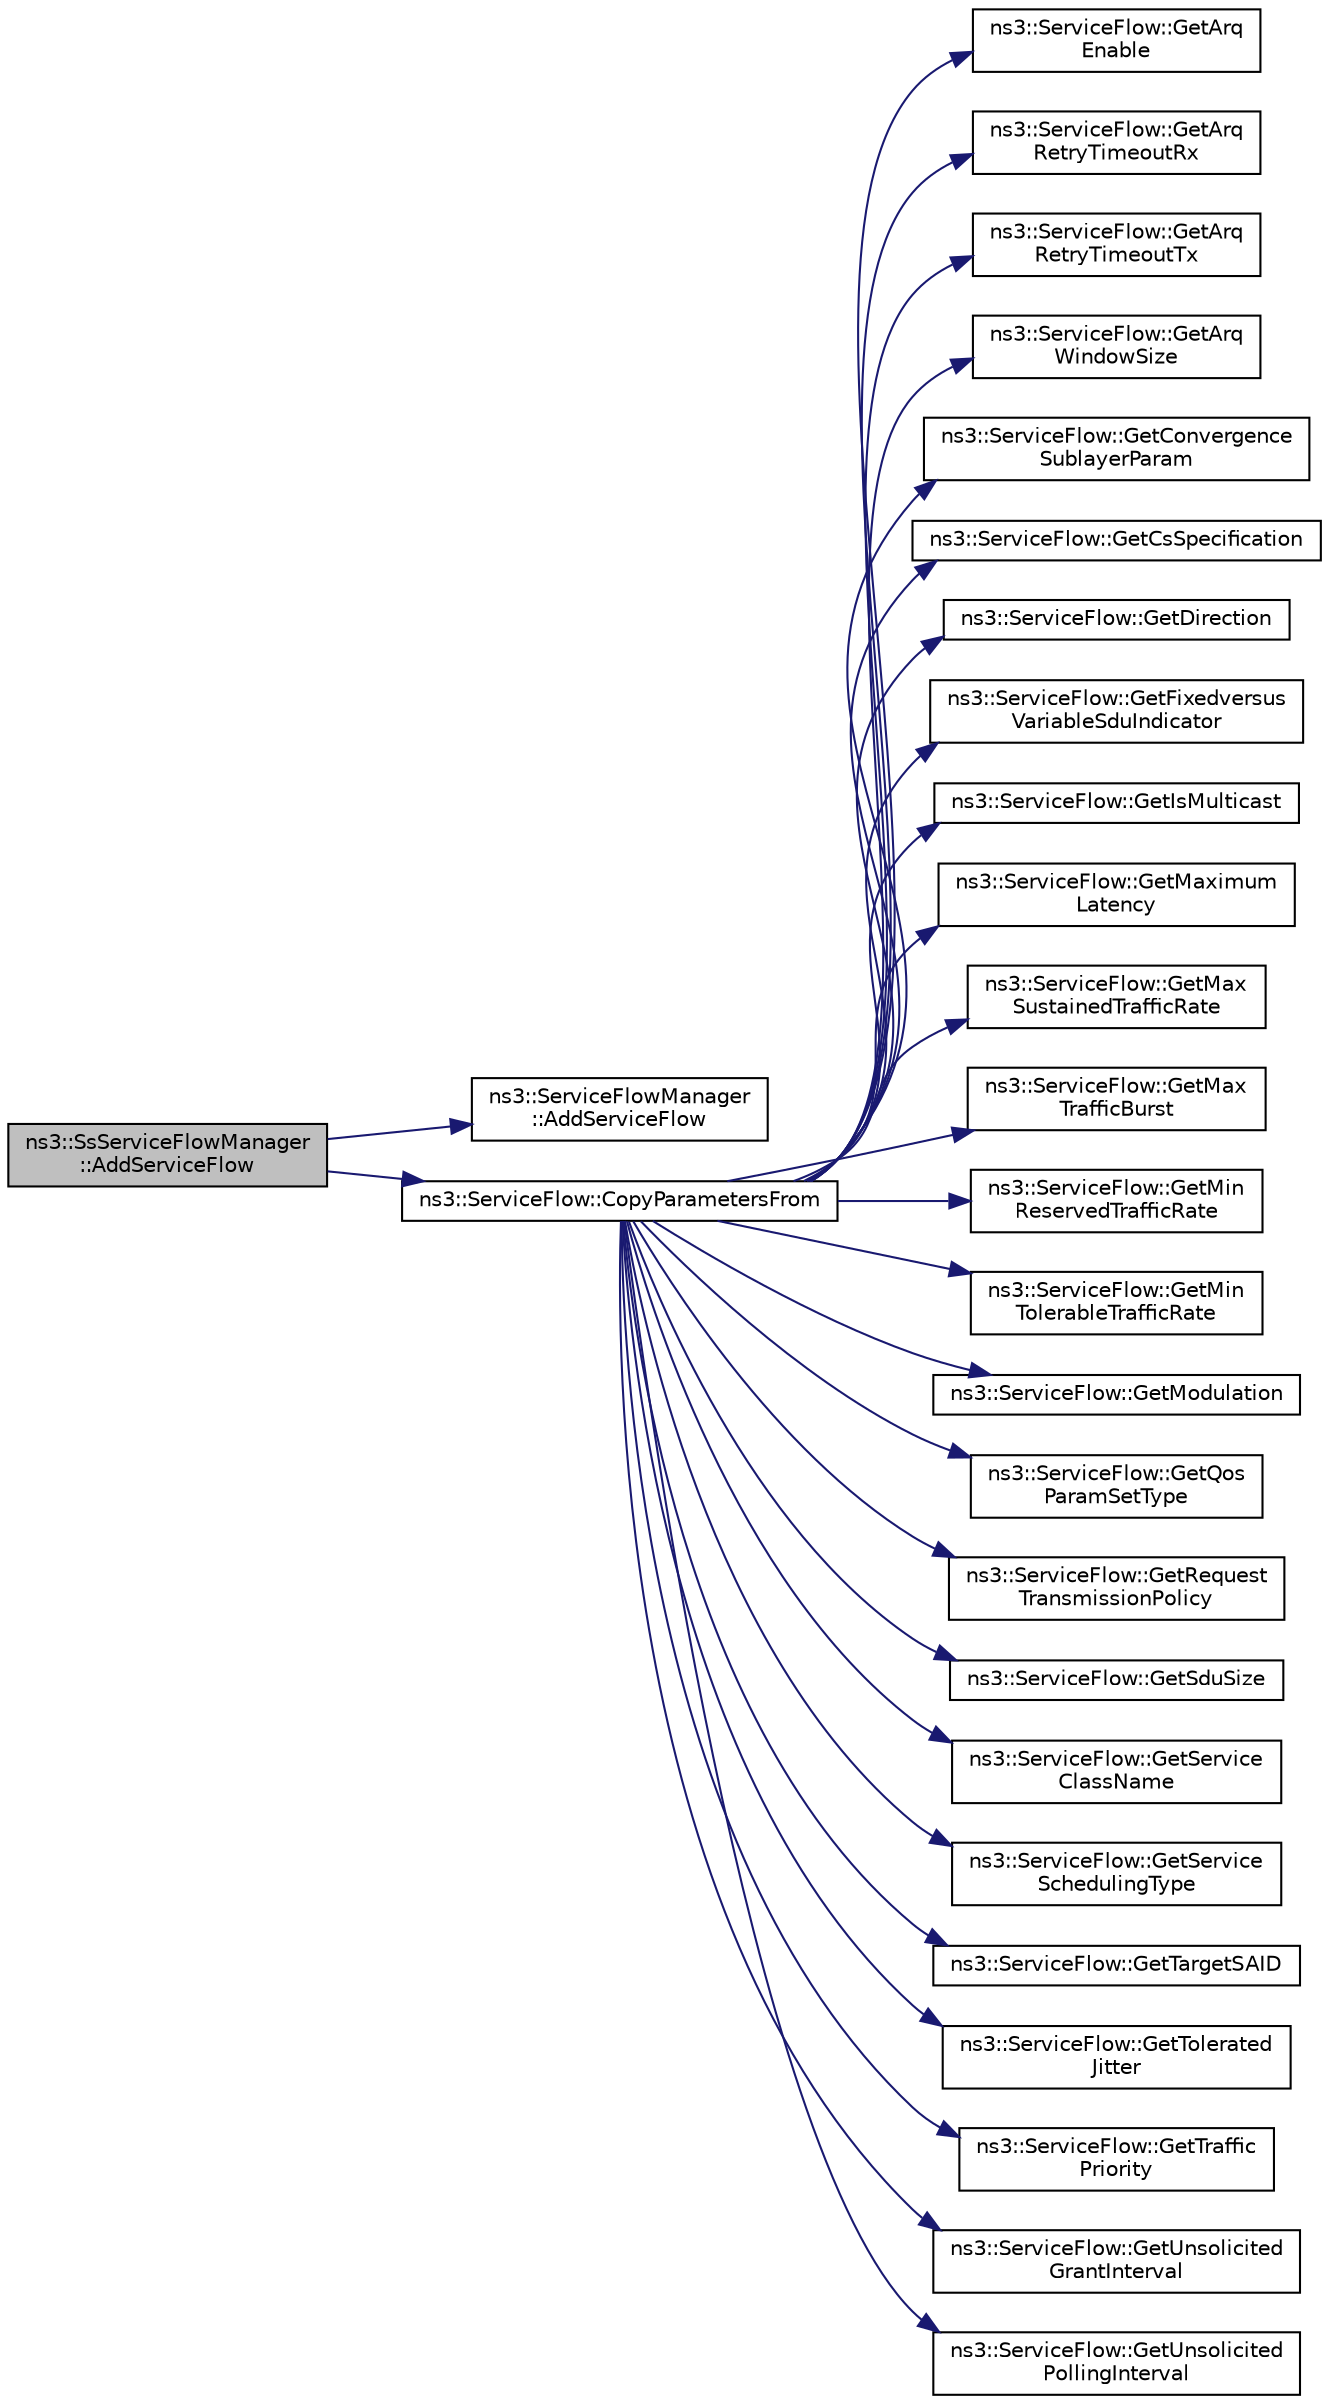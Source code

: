 digraph "ns3::SsServiceFlowManager::AddServiceFlow"
{
 // LATEX_PDF_SIZE
  edge [fontname="Helvetica",fontsize="10",labelfontname="Helvetica",labelfontsize="10"];
  node [fontname="Helvetica",fontsize="10",shape=record];
  rankdir="LR";
  Node1 [label="ns3::SsServiceFlowManager\l::AddServiceFlow",height=0.2,width=0.4,color="black", fillcolor="grey75", style="filled", fontcolor="black",tooltip="add a service flow to the list"];
  Node1 -> Node2 [color="midnightblue",fontsize="10",style="solid",fontname="Helvetica"];
  Node2 [label="ns3::ServiceFlowManager\l::AddServiceFlow",height=0.2,width=0.4,color="black", fillcolor="white", style="filled",URL="$classns3_1_1_service_flow_manager.html#a0a891935b94be6fcd17690801271c38d",tooltip="Add service flow function."];
  Node1 -> Node3 [color="midnightblue",fontsize="10",style="solid",fontname="Helvetica"];
  Node3 [label="ns3::ServiceFlow::CopyParametersFrom",height=0.2,width=0.4,color="black", fillcolor="white", style="filled",URL="$classns3_1_1_service_flow.html#aae60e9fc7ea6b727946980e1ad376da7",tooltip="Copy parameters from another service flow."];
  Node3 -> Node4 [color="midnightblue",fontsize="10",style="solid",fontname="Helvetica"];
  Node4 [label="ns3::ServiceFlow::GetArq\lEnable",height=0.2,width=0.4,color="black", fillcolor="white", style="filled",URL="$classns3_1_1_service_flow.html#a33a0295331c531a9dab60aea7c81d4ba",tooltip="Get ARQ enable."];
  Node3 -> Node5 [color="midnightblue",fontsize="10",style="solid",fontname="Helvetica"];
  Node5 [label="ns3::ServiceFlow::GetArq\lRetryTimeoutRx",height=0.2,width=0.4,color="black", fillcolor="white", style="filled",URL="$classns3_1_1_service_flow.html#a405698d51eecfff8f3f529516291a7c4",tooltip="Get ARQ retry timeout receive."];
  Node3 -> Node6 [color="midnightblue",fontsize="10",style="solid",fontname="Helvetica"];
  Node6 [label="ns3::ServiceFlow::GetArq\lRetryTimeoutTx",height=0.2,width=0.4,color="black", fillcolor="white", style="filled",URL="$classns3_1_1_service_flow.html#a263b0c707b739a0ec1ca07ffee90cd37",tooltip="Get ARQ retry timeout transmit."];
  Node3 -> Node7 [color="midnightblue",fontsize="10",style="solid",fontname="Helvetica"];
  Node7 [label="ns3::ServiceFlow::GetArq\lWindowSize",height=0.2,width=0.4,color="black", fillcolor="white", style="filled",URL="$classns3_1_1_service_flow.html#ac71b4443374d42965cfe5428e8022d49",tooltip="Get ARQ retry timeout transmit."];
  Node3 -> Node8 [color="midnightblue",fontsize="10",style="solid",fontname="Helvetica"];
  Node8 [label="ns3::ServiceFlow::GetConvergence\lSublayerParam",height=0.2,width=0.4,color="black", fillcolor="white", style="filled",URL="$classns3_1_1_service_flow.html#abe1a64947ee1a3284902579b0051dd6d",tooltip="Get convergence sublayer."];
  Node3 -> Node9 [color="midnightblue",fontsize="10",style="solid",fontname="Helvetica"];
  Node9 [label="ns3::ServiceFlow::GetCsSpecification",height=0.2,width=0.4,color="black", fillcolor="white", style="filled",URL="$classns3_1_1_service_flow.html#ad14e20edb6a04f1a09f84e227b3ba788",tooltip="Get CS specification."];
  Node3 -> Node10 [color="midnightblue",fontsize="10",style="solid",fontname="Helvetica"];
  Node10 [label="ns3::ServiceFlow::GetDirection",height=0.2,width=0.4,color="black", fillcolor="white", style="filled",URL="$classns3_1_1_service_flow.html#a61db0b7deb382b8d30e8634a59c0fe73",tooltip="Get direction."];
  Node3 -> Node11 [color="midnightblue",fontsize="10",style="solid",fontname="Helvetica"];
  Node11 [label="ns3::ServiceFlow::GetFixedversus\lVariableSduIndicator",height=0.2,width=0.4,color="black", fillcolor="white", style="filled",URL="$classns3_1_1_service_flow.html#a4dab81394c8ae9251f517ba711539389",tooltip="Get fixed versus varaiable SDU indicator."];
  Node3 -> Node12 [color="midnightblue",fontsize="10",style="solid",fontname="Helvetica"];
  Node12 [label="ns3::ServiceFlow::GetIsMulticast",height=0.2,width=0.4,color="black", fillcolor="white", style="filled",URL="$classns3_1_1_service_flow.html#acb6c21533e89b2a28e9684ef9b26dae0",tooltip="Get is multicast."];
  Node3 -> Node13 [color="midnightblue",fontsize="10",style="solid",fontname="Helvetica"];
  Node13 [label="ns3::ServiceFlow::GetMaximum\lLatency",height=0.2,width=0.4,color="black", fillcolor="white", style="filled",URL="$classns3_1_1_service_flow.html#abf37542995a8da2bbd2ea8bc56e06a59",tooltip="Get maximum latency."];
  Node3 -> Node14 [color="midnightblue",fontsize="10",style="solid",fontname="Helvetica"];
  Node14 [label="ns3::ServiceFlow::GetMax\lSustainedTrafficRate",height=0.2,width=0.4,color="black", fillcolor="white", style="filled",URL="$classns3_1_1_service_flow.html#af0ac91a4bf8ba8a70471a880e16d8a58",tooltip="Get max sustained traffic rate."];
  Node3 -> Node15 [color="midnightblue",fontsize="10",style="solid",fontname="Helvetica"];
  Node15 [label="ns3::ServiceFlow::GetMax\lTrafficBurst",height=0.2,width=0.4,color="black", fillcolor="white", style="filled",URL="$classns3_1_1_service_flow.html#a709a1682e3dc3e4f8205cc181763ec21",tooltip="Get max traffic burst."];
  Node3 -> Node16 [color="midnightblue",fontsize="10",style="solid",fontname="Helvetica"];
  Node16 [label="ns3::ServiceFlow::GetMin\lReservedTrafficRate",height=0.2,width=0.4,color="black", fillcolor="white", style="filled",URL="$classns3_1_1_service_flow.html#a2f342357b7e0a1460473f28d0f8b9e87",tooltip="Get minimum reserved traffic rate."];
  Node3 -> Node17 [color="midnightblue",fontsize="10",style="solid",fontname="Helvetica"];
  Node17 [label="ns3::ServiceFlow::GetMin\lTolerableTrafficRate",height=0.2,width=0.4,color="black", fillcolor="white", style="filled",URL="$classns3_1_1_service_flow.html#a8eeecc07ecd2fc8ef4bdf90ca3f30def",tooltip="Get minimum tolerable traffic rate."];
  Node3 -> Node18 [color="midnightblue",fontsize="10",style="solid",fontname="Helvetica"];
  Node18 [label="ns3::ServiceFlow::GetModulation",height=0.2,width=0.4,color="black", fillcolor="white", style="filled",URL="$classns3_1_1_service_flow.html#a028f07611782af393cb064ec5f9fe696",tooltip="Get modulation."];
  Node3 -> Node19 [color="midnightblue",fontsize="10",style="solid",fontname="Helvetica"];
  Node19 [label="ns3::ServiceFlow::GetQos\lParamSetType",height=0.2,width=0.4,color="black", fillcolor="white", style="filled",URL="$classns3_1_1_service_flow.html#a8460221d07fb2fa6671960e478722863",tooltip="Get QOS parameter set type."];
  Node3 -> Node20 [color="midnightblue",fontsize="10",style="solid",fontname="Helvetica"];
  Node20 [label="ns3::ServiceFlow::GetRequest\lTransmissionPolicy",height=0.2,width=0.4,color="black", fillcolor="white", style="filled",URL="$classns3_1_1_service_flow.html#ae97b41679dfa3650f22d0da4452bf78b",tooltip="Get request transmission policy."];
  Node3 -> Node21 [color="midnightblue",fontsize="10",style="solid",fontname="Helvetica"];
  Node21 [label="ns3::ServiceFlow::GetSduSize",height=0.2,width=0.4,color="black", fillcolor="white", style="filled",URL="$classns3_1_1_service_flow.html#a37616e45d70eebd2704d3fb28d37f3b5",tooltip="Get SDU size."];
  Node3 -> Node22 [color="midnightblue",fontsize="10",style="solid",fontname="Helvetica"];
  Node22 [label="ns3::ServiceFlow::GetService\lClassName",height=0.2,width=0.4,color="black", fillcolor="white", style="filled",URL="$classns3_1_1_service_flow.html#a4d7249bf40ab6a6994597bfa475dcb0b",tooltip="Get service class name."];
  Node3 -> Node23 [color="midnightblue",fontsize="10",style="solid",fontname="Helvetica"];
  Node23 [label="ns3::ServiceFlow::GetService\lSchedulingType",height=0.2,width=0.4,color="black", fillcolor="white", style="filled",URL="$classns3_1_1_service_flow.html#a3034ff3c1364f7558bc2e84fa8dba13a",tooltip="Get service scheduling type."];
  Node3 -> Node24 [color="midnightblue",fontsize="10",style="solid",fontname="Helvetica"];
  Node24 [label="ns3::ServiceFlow::GetTargetSAID",height=0.2,width=0.4,color="black", fillcolor="white", style="filled",URL="$classns3_1_1_service_flow.html#a6fb4fa939bb19f73a11ba91ebc6b9718",tooltip="Get target SAID."];
  Node3 -> Node25 [color="midnightblue",fontsize="10",style="solid",fontname="Helvetica"];
  Node25 [label="ns3::ServiceFlow::GetTolerated\lJitter",height=0.2,width=0.4,color="black", fillcolor="white", style="filled",URL="$classns3_1_1_service_flow.html#ae227d4d83328547c6d4bed6afa39a4ba",tooltip="Get tolerated jitter."];
  Node3 -> Node26 [color="midnightblue",fontsize="10",style="solid",fontname="Helvetica"];
  Node26 [label="ns3::ServiceFlow::GetTraffic\lPriority",height=0.2,width=0.4,color="black", fillcolor="white", style="filled",URL="$classns3_1_1_service_flow.html#a98c02d59b5237f9ade7ff0bfae4bf424",tooltip="Get traffic priority."];
  Node3 -> Node27 [color="midnightblue",fontsize="10",style="solid",fontname="Helvetica"];
  Node27 [label="ns3::ServiceFlow::GetUnsolicited\lGrantInterval",height=0.2,width=0.4,color="black", fillcolor="white", style="filled",URL="$classns3_1_1_service_flow.html#a44a61f25daee76e00d67ffdba1d6e040",tooltip="Get unsolicited grant interval."];
  Node3 -> Node28 [color="midnightblue",fontsize="10",style="solid",fontname="Helvetica"];
  Node28 [label="ns3::ServiceFlow::GetUnsolicited\lPollingInterval",height=0.2,width=0.4,color="black", fillcolor="white", style="filled",URL="$classns3_1_1_service_flow.html#a3e69c22020ed0f3b25ae4761ec7b42d4",tooltip="Get unsolicited polling interval."];
}
